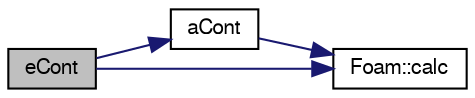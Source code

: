 digraph "eCont"
{
  bgcolor="transparent";
  edge [fontname="FreeSans",fontsize="10",labelfontname="FreeSans",labelfontsize="10"];
  node [fontname="FreeSans",fontsize="10",shape=record];
  rankdir="LR";
  Node624 [label="eCont",height=0.2,width=0.4,color="black", fillcolor="grey75", style="filled", fontcolor="black"];
  Node624 -> Node625 [color="midnightblue",fontsize="10",style="solid",fontname="FreeSans"];
  Node625 [label="aCont",height=0.2,width=0.4,color="black",URL="$a30066.html#ace18b83f2647f21524aa32889f66afca",tooltip="Absorption coefficient for continuous phase. "];
  Node625 -> Node626 [color="midnightblue",fontsize="10",style="solid",fontname="FreeSans"];
  Node626 [label="Foam::calc",height=0.2,width=0.4,color="black",URL="$a21124.html#a0cd162e2e073202837b26ee22bda5c1d"];
  Node624 -> Node626 [color="midnightblue",fontsize="10",style="solid",fontname="FreeSans"];
}
